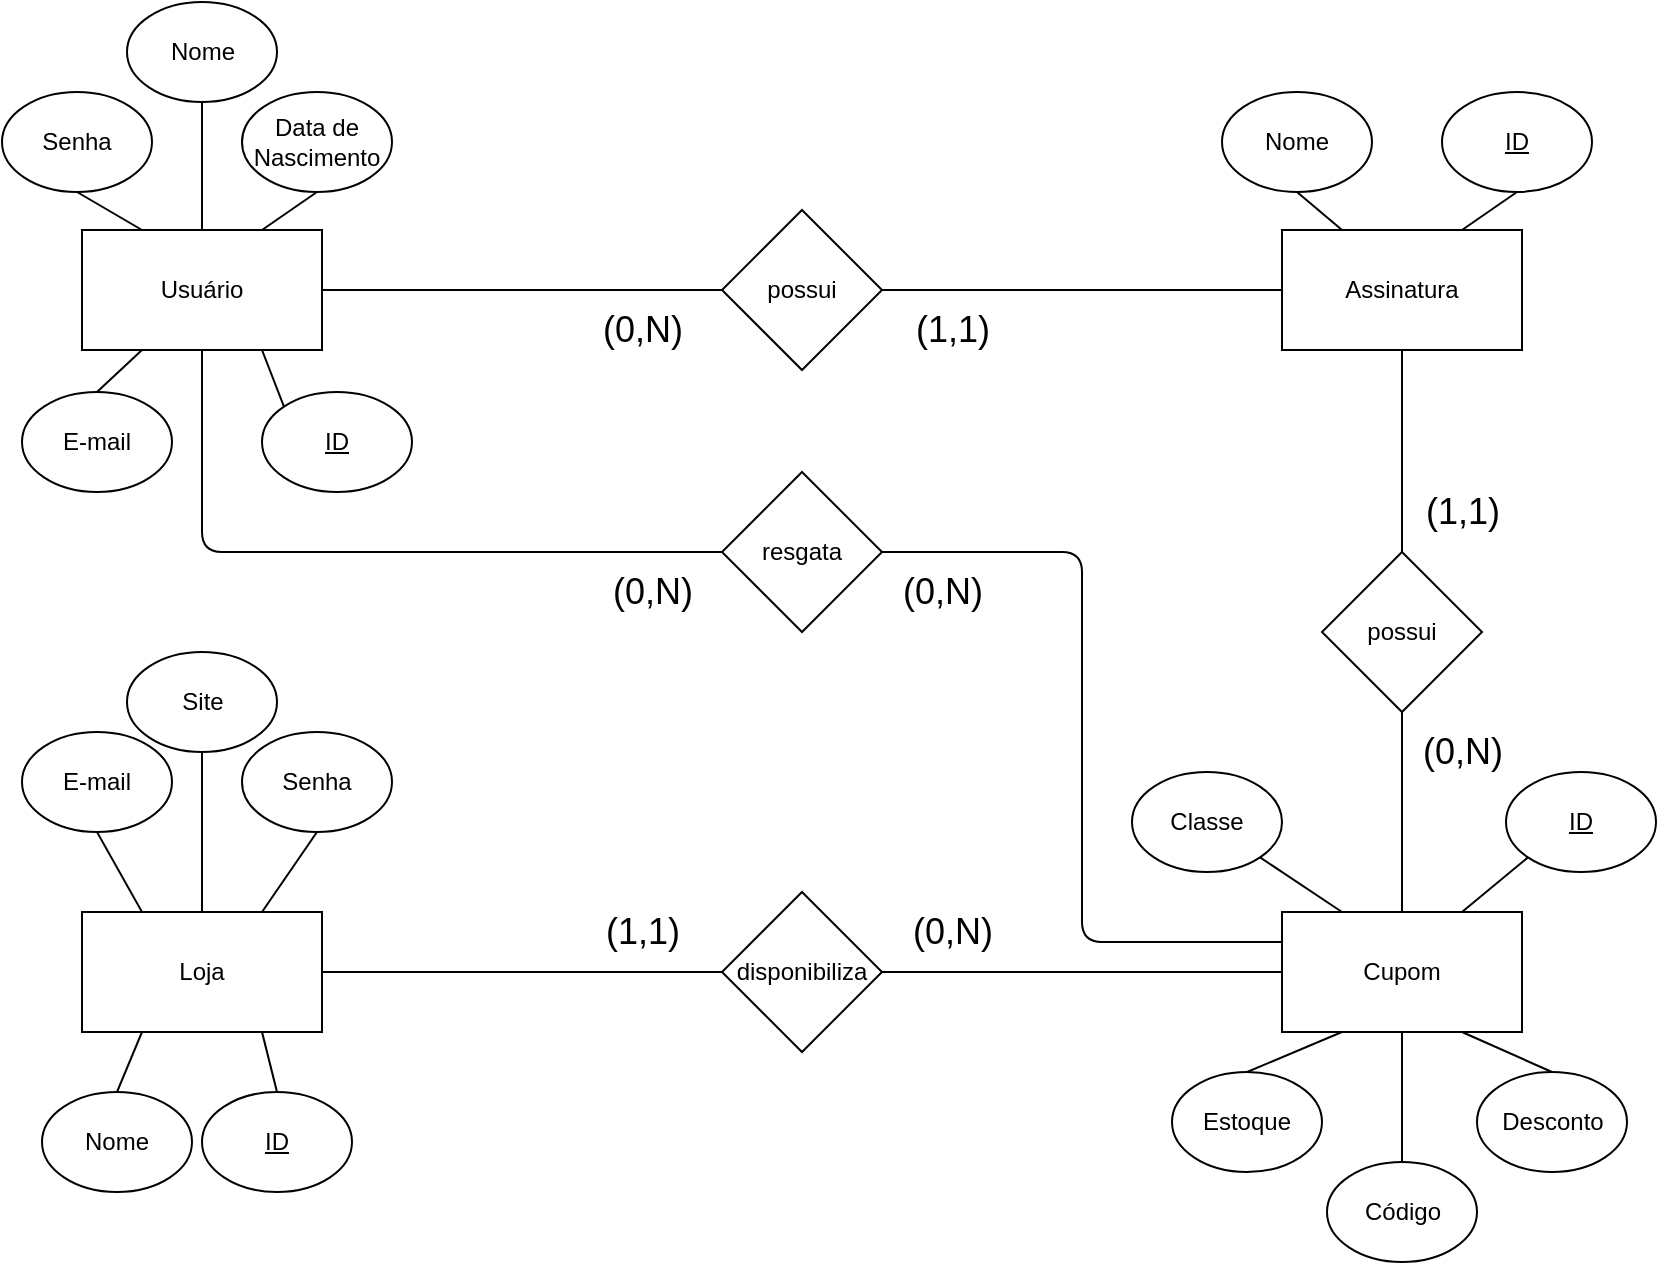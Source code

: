 <mxfile version="14.6.13" type="device"><diagram id="ay5TarGI0MLjpy6J8z-U" name="Page-1"><mxGraphModel dx="1288" dy="728" grid="1" gridSize="10" guides="1" tooltips="1" connect="1" arrows="1" fold="1" page="1" pageScale="1" pageWidth="827" pageHeight="1169" math="0" shadow="0"><root><mxCell id="0"/><mxCell id="1" parent="0"/><mxCell id="eCf7UNtmftzZG42mIyuP-1" value="Usuário" style="rounded=0;whiteSpace=wrap;html=1;" parent="1" vertex="1"><mxGeometry x="40" y="119" width="120" height="60" as="geometry"/></mxCell><mxCell id="eCf7UNtmftzZG42mIyuP-2" value="Cupom" style="rounded=0;whiteSpace=wrap;html=1;" parent="1" vertex="1"><mxGeometry x="640" y="460" width="120" height="60" as="geometry"/></mxCell><mxCell id="eCf7UNtmftzZG42mIyuP-3" value="Assinatura" style="rounded=0;whiteSpace=wrap;html=1;" parent="1" vertex="1"><mxGeometry x="640" y="119" width="120" height="60" as="geometry"/></mxCell><mxCell id="eCf7UNtmftzZG42mIyuP-4" value="" style="endArrow=none;html=1;entryX=0.25;entryY=1;entryDx=0;entryDy=0;exitX=0.5;exitY=0;exitDx=0;exitDy=0;" parent="1" source="eCf7UNtmftzZG42mIyuP-5" target="eCf7UNtmftzZG42mIyuP-1" edge="1"><mxGeometry width="50" height="50" relative="1" as="geometry"><mxPoint x="80" y="219" as="sourcePoint"/><mxPoint x="440" y="419" as="targetPoint"/></mxGeometry></mxCell><mxCell id="eCf7UNtmftzZG42mIyuP-5" value="E-mail" style="ellipse;whiteSpace=wrap;html=1;" parent="1" vertex="1"><mxGeometry x="10" y="200" width="75" height="50" as="geometry"/></mxCell><mxCell id="eCf7UNtmftzZG42mIyuP-6" value="" style="endArrow=none;html=1;entryX=0.5;entryY=0;entryDx=0;entryDy=0;exitX=0.5;exitY=1;exitDx=0;exitDy=0;" parent="1" source="eCf7UNtmftzZG42mIyuP-7" target="eCf7UNtmftzZG42mIyuP-1" edge="1"><mxGeometry width="50" height="50" relative="1" as="geometry"><mxPoint x="170" y="219" as="sourcePoint"/><mxPoint x="160" y="179" as="targetPoint"/></mxGeometry></mxCell><mxCell id="eCf7UNtmftzZG42mIyuP-7" value="Nome" style="ellipse;whiteSpace=wrap;html=1;" parent="1" vertex="1"><mxGeometry x="62.5" y="5" width="75" height="50" as="geometry"/></mxCell><mxCell id="eCf7UNtmftzZG42mIyuP-11" value="" style="endArrow=none;html=1;entryX=0.25;entryY=0;entryDx=0;entryDy=0;exitX=0.5;exitY=1;exitDx=0;exitDy=0;" parent="1" source="eCf7UNtmftzZG42mIyuP-12" target="eCf7UNtmftzZG42mIyuP-1" edge="1"><mxGeometry width="50" height="50" relative="1" as="geometry"><mxPoint x="379" y="159" as="sourcePoint"/><mxPoint x="204" y="169" as="targetPoint"/></mxGeometry></mxCell><mxCell id="eCf7UNtmftzZG42mIyuP-12" value="Senha" style="ellipse;whiteSpace=wrap;html=1;" parent="1" vertex="1"><mxGeometry y="50" width="75" height="50" as="geometry"/></mxCell><mxCell id="eCf7UNtmftzZG42mIyuP-13" value="" style="endArrow=none;html=1;entryX=0.75;entryY=0;entryDx=0;entryDy=0;exitX=0.5;exitY=1;exitDx=0;exitDy=0;" parent="1" source="eCf7UNtmftzZG42mIyuP-14" target="eCf7UNtmftzZG42mIyuP-1" edge="1"><mxGeometry width="50" height="50" relative="1" as="geometry"><mxPoint x="280" y="179" as="sourcePoint"/><mxPoint x="240" y="139" as="targetPoint"/></mxGeometry></mxCell><mxCell id="eCf7UNtmftzZG42mIyuP-14" value="Data de Nascimento" style="ellipse;whiteSpace=wrap;html=1;" parent="1" vertex="1"><mxGeometry x="120" y="50" width="75" height="50" as="geometry"/></mxCell><mxCell id="eCf7UNtmftzZG42mIyuP-15" value="" style="endArrow=none;html=1;entryX=0.75;entryY=1;entryDx=0;entryDy=0;exitX=0;exitY=0;exitDx=0;exitDy=0;" parent="1" source="eCf7UNtmftzZG42mIyuP-16" target="eCf7UNtmftzZG42mIyuP-1" edge="1"><mxGeometry width="50" height="50" relative="1" as="geometry"><mxPoint x="255" y="200" as="sourcePoint"/><mxPoint x="215" y="160" as="targetPoint"/></mxGeometry></mxCell><mxCell id="eCf7UNtmftzZG42mIyuP-16" value="&lt;u&gt;ID&lt;/u&gt;" style="ellipse;whiteSpace=wrap;html=1;" parent="1" vertex="1"><mxGeometry x="130" y="200" width="75" height="50" as="geometry"/></mxCell><mxCell id="eCf7UNtmftzZG42mIyuP-17" value="" style="endArrow=none;html=1;entryX=0.75;entryY=0;entryDx=0;entryDy=0;exitX=0.5;exitY=1;exitDx=0;exitDy=0;" parent="1" source="eCf7UNtmftzZG42mIyuP-18" target="eCf7UNtmftzZG42mIyuP-3" edge="1"><mxGeometry width="50" height="50" relative="1" as="geometry"><mxPoint x="675" y="211" as="sourcePoint"/><mxPoint x="630" y="170" as="targetPoint"/></mxGeometry></mxCell><mxCell id="eCf7UNtmftzZG42mIyuP-18" value="&lt;u&gt;ID&lt;/u&gt;" style="ellipse;whiteSpace=wrap;html=1;" parent="1" vertex="1"><mxGeometry x="720" y="50" width="75" height="50" as="geometry"/></mxCell><mxCell id="eCf7UNtmftzZG42mIyuP-22" value="" style="endArrow=none;html=1;entryX=0.25;entryY=0;entryDx=0;entryDy=0;exitX=0.5;exitY=1;exitDx=0;exitDy=0;" parent="1" source="eCf7UNtmftzZG42mIyuP-23" target="eCf7UNtmftzZG42mIyuP-3" edge="1"><mxGeometry width="50" height="50" relative="1" as="geometry"><mxPoint x="630" y="30" as="sourcePoint"/><mxPoint x="620" y="-10" as="targetPoint"/></mxGeometry></mxCell><mxCell id="eCf7UNtmftzZG42mIyuP-23" value="Nome" style="ellipse;whiteSpace=wrap;html=1;" parent="1" vertex="1"><mxGeometry x="610" y="50" width="75" height="50" as="geometry"/></mxCell><mxCell id="eCf7UNtmftzZG42mIyuP-24" value="possui" style="rhombus;whiteSpace=wrap;html=1;" parent="1" vertex="1"><mxGeometry x="360" y="109" width="80" height="80" as="geometry"/></mxCell><mxCell id="eCf7UNtmftzZG42mIyuP-25" value="" style="endArrow=none;html=1;exitX=1;exitY=0.5;exitDx=0;exitDy=0;entryX=0;entryY=0.5;entryDx=0;entryDy=0;" parent="1" source="eCf7UNtmftzZG42mIyuP-1" target="eCf7UNtmftzZG42mIyuP-24" edge="1"><mxGeometry width="50" height="50" relative="1" as="geometry"><mxPoint x="390" y="380" as="sourcePoint"/><mxPoint x="440" y="330" as="targetPoint"/></mxGeometry></mxCell><mxCell id="eCf7UNtmftzZG42mIyuP-26" value="" style="endArrow=none;html=1;entryX=1;entryY=0.5;entryDx=0;entryDy=0;" parent="1" source="eCf7UNtmftzZG42mIyuP-3" target="eCf7UNtmftzZG42mIyuP-24" edge="1"><mxGeometry width="50" height="50" relative="1" as="geometry"><mxPoint x="170" y="159" as="sourcePoint"/><mxPoint x="384" y="159" as="targetPoint"/></mxGeometry></mxCell><mxCell id="0obMioJeXmshoX4ypOAE-1" value="Loja" style="rounded=0;whiteSpace=wrap;html=1;" parent="1" vertex="1"><mxGeometry x="40" y="460" width="120" height="60" as="geometry"/></mxCell><mxCell id="0obMioJeXmshoX4ypOAE-3" value="" style="endArrow=none;html=1;exitX=1;exitY=0.5;exitDx=0;exitDy=0;entryX=0;entryY=0.5;entryDx=0;entryDy=0;" parent="1" source="0obMioJeXmshoX4ypOAE-1" target="0obMioJeXmshoX4ypOAE-4" edge="1"><mxGeometry width="50" height="50" relative="1" as="geometry"><mxPoint x="390" y="400" as="sourcePoint"/><mxPoint x="350" y="490" as="targetPoint"/></mxGeometry></mxCell><mxCell id="0obMioJeXmshoX4ypOAE-4" value="disponibiliza" style="rhombus;whiteSpace=wrap;html=1;" parent="1" vertex="1"><mxGeometry x="360" y="450" width="80" height="80" as="geometry"/></mxCell><mxCell id="0obMioJeXmshoX4ypOAE-5" value="" style="endArrow=none;html=1;exitX=1;exitY=0.5;exitDx=0;exitDy=0;entryX=0;entryY=0.5;entryDx=0;entryDy=0;" parent="1" source="0obMioJeXmshoX4ypOAE-4" target="eCf7UNtmftzZG42mIyuP-2" edge="1"><mxGeometry width="50" height="50" relative="1" as="geometry"><mxPoint x="440" y="510" as="sourcePoint"/><mxPoint x="640" y="510" as="targetPoint"/></mxGeometry></mxCell><mxCell id="0obMioJeXmshoX4ypOAE-6" value="" style="endArrow=none;html=1;exitX=0.5;exitY=0;exitDx=0;exitDy=0;entryX=0.5;entryY=1;entryDx=0;entryDy=0;" parent="1" source="eCf7UNtmftzZG42mIyuP-2" target="0obMioJeXmshoX4ypOAE-7" edge="1"><mxGeometry width="50" height="50" relative="1" as="geometry"><mxPoint x="390" y="400" as="sourcePoint"/><mxPoint x="700" y="340" as="targetPoint"/></mxGeometry></mxCell><mxCell id="0obMioJeXmshoX4ypOAE-7" value="possui" style="rhombus;whiteSpace=wrap;html=1;" parent="1" vertex="1"><mxGeometry x="660" y="280" width="80" height="80" as="geometry"/></mxCell><mxCell id="0obMioJeXmshoX4ypOAE-8" value="" style="endArrow=none;html=1;exitX=0.5;exitY=0;exitDx=0;exitDy=0;entryX=0.5;entryY=1;entryDx=0;entryDy=0;" parent="1" source="0obMioJeXmshoX4ypOAE-7" target="eCf7UNtmftzZG42mIyuP-3" edge="1"><mxGeometry width="50" height="50" relative="1" as="geometry"><mxPoint x="720" y="320" as="sourcePoint"/><mxPoint x="720" y="210" as="targetPoint"/></mxGeometry></mxCell><mxCell id="0obMioJeXmshoX4ypOAE-9" value="" style="endArrow=none;html=1;entryX=0.25;entryY=1;entryDx=0;entryDy=0;exitX=0.5;exitY=0;exitDx=0;exitDy=0;" parent="1" source="0obMioJeXmshoX4ypOAE-10" target="0obMioJeXmshoX4ypOAE-1" edge="1"><mxGeometry width="50" height="50" relative="1" as="geometry"><mxPoint x="120" y="595" as="sourcePoint"/><mxPoint x="80" y="555" as="targetPoint"/></mxGeometry></mxCell><mxCell id="0obMioJeXmshoX4ypOAE-10" value="Nome" style="ellipse;whiteSpace=wrap;html=1;" parent="1" vertex="1"><mxGeometry x="20" y="550" width="75" height="50" as="geometry"/></mxCell><mxCell id="0obMioJeXmshoX4ypOAE-11" value="" style="endArrow=none;html=1;entryX=0.75;entryY=1;entryDx=0;entryDy=0;exitX=0.5;exitY=0;exitDx=0;exitDy=0;" parent="1" source="0obMioJeXmshoX4ypOAE-12" target="0obMioJeXmshoX4ypOAE-1" edge="1"><mxGeometry width="50" height="50" relative="1" as="geometry"><mxPoint x="205" y="576" as="sourcePoint"/><mxPoint x="110" y="540" as="targetPoint"/></mxGeometry></mxCell><mxCell id="0obMioJeXmshoX4ypOAE-12" value="&lt;u&gt;ID&lt;/u&gt;" style="ellipse;whiteSpace=wrap;html=1;" parent="1" vertex="1"><mxGeometry x="100" y="550" width="75" height="50" as="geometry"/></mxCell><mxCell id="0obMioJeXmshoX4ypOAE-13" value="" style="endArrow=none;html=1;entryX=0.25;entryY=0;entryDx=0;entryDy=0;exitX=0.5;exitY=1;exitDx=0;exitDy=0;" parent="1" source="0obMioJeXmshoX4ypOAE-14" target="0obMioJeXmshoX4ypOAE-1" edge="1"><mxGeometry width="50" height="50" relative="1" as="geometry"><mxPoint x="100" y="385" as="sourcePoint"/><mxPoint x="60" y="345" as="targetPoint"/></mxGeometry></mxCell><mxCell id="0obMioJeXmshoX4ypOAE-14" value="E-mail" style="ellipse;whiteSpace=wrap;html=1;" parent="1" vertex="1"><mxGeometry x="10" y="370" width="75" height="50" as="geometry"/></mxCell><mxCell id="0obMioJeXmshoX4ypOAE-15" value="" style="endArrow=none;html=1;entryX=0.5;entryY=0;entryDx=0;entryDy=0;exitX=0.5;exitY=1;exitDx=0;exitDy=0;" parent="1" source="0obMioJeXmshoX4ypOAE-16" target="0obMioJeXmshoX4ypOAE-1" edge="1"><mxGeometry width="50" height="50" relative="1" as="geometry"><mxPoint x="185" y="366" as="sourcePoint"/><mxPoint x="90" y="330" as="targetPoint"/></mxGeometry></mxCell><mxCell id="0obMioJeXmshoX4ypOAE-16" value="Site" style="ellipse;whiteSpace=wrap;html=1;" parent="1" vertex="1"><mxGeometry x="62.5" y="330" width="75" height="50" as="geometry"/></mxCell><mxCell id="0obMioJeXmshoX4ypOAE-17" value="Senha" style="ellipse;whiteSpace=wrap;html=1;" parent="1" vertex="1"><mxGeometry x="120" y="370" width="75" height="50" as="geometry"/></mxCell><mxCell id="0obMioJeXmshoX4ypOAE-18" value="" style="endArrow=none;html=1;entryX=0.75;entryY=0;entryDx=0;entryDy=0;exitX=0.5;exitY=1;exitDx=0;exitDy=0;" parent="1" source="0obMioJeXmshoX4ypOAE-17" target="0obMioJeXmshoX4ypOAE-1" edge="1"><mxGeometry width="50" height="50" relative="1" as="geometry"><mxPoint x="167.5" y="440" as="sourcePoint"/><mxPoint x="140" y="470" as="targetPoint"/></mxGeometry></mxCell><mxCell id="0obMioJeXmshoX4ypOAE-20" value="Código" style="ellipse;whiteSpace=wrap;html=1;" parent="1" vertex="1"><mxGeometry x="662.5" y="585" width="75" height="50" as="geometry"/></mxCell><mxCell id="0obMioJeXmshoX4ypOAE-21" value="" style="endArrow=none;html=1;exitX=0.5;exitY=0;exitDx=0;exitDy=0;entryX=0.5;entryY=1;entryDx=0;entryDy=0;" parent="1" source="0obMioJeXmshoX4ypOAE-20" target="eCf7UNtmftzZG42mIyuP-2" edge="1"><mxGeometry width="50" height="50" relative="1" as="geometry"><mxPoint x="667.5" y="550" as="sourcePoint"/><mxPoint x="660" y="585" as="targetPoint"/></mxGeometry></mxCell><mxCell id="0obMioJeXmshoX4ypOAE-22" value="Desconto" style="ellipse;whiteSpace=wrap;html=1;" parent="1" vertex="1"><mxGeometry x="737.5" y="540" width="75" height="50" as="geometry"/></mxCell><mxCell id="0obMioJeXmshoX4ypOAE-23" value="" style="endArrow=none;html=1;entryX=0.75;entryY=1;entryDx=0;entryDy=0;exitX=0.5;exitY=0;exitDx=0;exitDy=0;" parent="1" source="0obMioJeXmshoX4ypOAE-22" target="eCf7UNtmftzZG42mIyuP-2" edge="1"><mxGeometry width="50" height="50" relative="1" as="geometry"><mxPoint x="747.5" y="550" as="sourcePoint"/><mxPoint x="750" y="520" as="targetPoint"/></mxGeometry></mxCell><mxCell id="0obMioJeXmshoX4ypOAE-24" value="Estoque" style="ellipse;whiteSpace=wrap;html=1;" parent="1" vertex="1"><mxGeometry x="585" y="540" width="75" height="50" as="geometry"/></mxCell><mxCell id="0obMioJeXmshoX4ypOAE-25" value="" style="endArrow=none;html=1;entryX=0.25;entryY=1;entryDx=0;entryDy=0;exitX=0.5;exitY=0;exitDx=0;exitDy=0;" parent="1" source="0obMioJeXmshoX4ypOAE-24" target="eCf7UNtmftzZG42mIyuP-2" edge="1"><mxGeometry width="50" height="50" relative="1" as="geometry"><mxPoint x="592.5" y="540" as="sourcePoint"/><mxPoint x="595" y="510" as="targetPoint"/></mxGeometry></mxCell><mxCell id="LulZcdcqpQa5CK1rQutr-4" value="&lt;font style=&quot;font-size: 18px&quot;&gt;(0,N)&lt;/font&gt;" style="text;html=1;align=center;verticalAlign=middle;resizable=0;points=[];autosize=1;strokeColor=none;" parent="1" vertex="1"><mxGeometry x="445" y="460" width="60" height="20" as="geometry"/></mxCell><mxCell id="LulZcdcqpQa5CK1rQutr-5" value="&lt;font style=&quot;font-size: 18px&quot;&gt;(1,1)&lt;/font&gt;" style="text;html=1;align=center;verticalAlign=middle;resizable=0;points=[];autosize=1;strokeColor=none;" parent="1" vertex="1"><mxGeometry x="295" y="460" width="50" height="20" as="geometry"/></mxCell><mxCell id="LulZcdcqpQa5CK1rQutr-6" value="&lt;font style=&quot;font-size: 18px&quot;&gt;(1,1)&lt;/font&gt;" style="text;html=1;align=center;verticalAlign=middle;resizable=0;points=[];autosize=1;strokeColor=none;" parent="1" vertex="1"><mxGeometry x="450" y="159" width="50" height="20" as="geometry"/></mxCell><mxCell id="LulZcdcqpQa5CK1rQutr-7" value="&lt;font style=&quot;font-size: 18px&quot;&gt;(0,N)&lt;/font&gt;" style="text;html=1;align=center;verticalAlign=middle;resizable=0;points=[];autosize=1;strokeColor=none;" parent="1" vertex="1"><mxGeometry x="700" y="370" width="60" height="20" as="geometry"/></mxCell><mxCell id="LulZcdcqpQa5CK1rQutr-8" value="&lt;font style=&quot;font-size: 18px&quot;&gt;(0,N)&lt;/font&gt;" style="text;html=1;align=center;verticalAlign=middle;resizable=0;points=[];autosize=1;strokeColor=none;" parent="1" vertex="1"><mxGeometry x="290" y="159" width="60" height="20" as="geometry"/></mxCell><mxCell id="LulZcdcqpQa5CK1rQutr-9" value="&lt;font style=&quot;font-size: 18px&quot;&gt;(1,1)&lt;/font&gt;" style="text;html=1;align=center;verticalAlign=middle;resizable=0;points=[];autosize=1;strokeColor=none;" parent="1" vertex="1"><mxGeometry x="705" y="250" width="50" height="20" as="geometry"/></mxCell><mxCell id="6cne8vZdfUBGcNnQGKcl-3" value="resgata" style="rhombus;whiteSpace=wrap;html=1;" parent="1" vertex="1"><mxGeometry x="360" y="240" width="80" height="80" as="geometry"/></mxCell><mxCell id="6cne8vZdfUBGcNnQGKcl-6" value="" style="endArrow=none;html=1;entryX=0;entryY=0.25;entryDx=0;entryDy=0;edgeStyle=orthogonalEdgeStyle;exitX=1;exitY=0.5;exitDx=0;exitDy=0;" parent="1" source="6cne8vZdfUBGcNnQGKcl-3" target="eCf7UNtmftzZG42mIyuP-2" edge="1"><mxGeometry width="50" height="50" relative="1" as="geometry"><mxPoint x="550" y="410" as="sourcePoint"/><mxPoint x="440" y="350" as="targetPoint"/></mxGeometry></mxCell><mxCell id="6cne8vZdfUBGcNnQGKcl-8" value="" style="endArrow=none;html=1;exitX=0;exitY=0.5;exitDx=0;exitDy=0;entryX=0.5;entryY=1;entryDx=0;entryDy=0;edgeStyle=orthogonalEdgeStyle;" parent="1" source="6cne8vZdfUBGcNnQGKcl-3" target="eCf7UNtmftzZG42mIyuP-1" edge="1"><mxGeometry width="50" height="50" relative="1" as="geometry"><mxPoint x="420" y="380" as="sourcePoint"/><mxPoint x="470" y="330" as="targetPoint"/></mxGeometry></mxCell><mxCell id="6cne8vZdfUBGcNnQGKcl-9" value="&lt;font style=&quot;font-size: 18px&quot;&gt;(0,N)&lt;/font&gt;" style="text;html=1;align=center;verticalAlign=middle;resizable=0;points=[];autosize=1;strokeColor=none;" parent="1" vertex="1"><mxGeometry x="295" y="290" width="60" height="20" as="geometry"/></mxCell><mxCell id="6cne8vZdfUBGcNnQGKcl-10" value="&lt;font style=&quot;font-size: 18px&quot;&gt;(0,N)&lt;/font&gt;" style="text;html=1;align=center;verticalAlign=middle;resizable=0;points=[];autosize=1;strokeColor=none;" parent="1" vertex="1"><mxGeometry x="440" y="290" width="60" height="20" as="geometry"/></mxCell><mxCell id="6cne8vZdfUBGcNnQGKcl-11" value="&lt;u&gt;ID&lt;/u&gt;" style="ellipse;whiteSpace=wrap;html=1;" parent="1" vertex="1"><mxGeometry x="752" y="390" width="75" height="50" as="geometry"/></mxCell><mxCell id="6cne8vZdfUBGcNnQGKcl-12" value="" style="endArrow=none;html=1;entryX=0;entryY=1;entryDx=0;entryDy=0;exitX=0.75;exitY=0;exitDx=0;exitDy=0;" parent="1" source="eCf7UNtmftzZG42mIyuP-2" target="6cne8vZdfUBGcNnQGKcl-11" edge="1"><mxGeometry width="50" height="50" relative="1" as="geometry"><mxPoint x="550" y="380" as="sourcePoint"/><mxPoint x="600" y="330" as="targetPoint"/></mxGeometry></mxCell><mxCell id="Dka1EGVweqQgqu61kzvU-1" value="" style="endArrow=none;html=1;exitX=0.25;exitY=0;exitDx=0;exitDy=0;entryX=1;entryY=1;entryDx=0;entryDy=0;" edge="1" parent="1" source="eCf7UNtmftzZG42mIyuP-2" target="Dka1EGVweqQgqu61kzvU-2"><mxGeometry width="50" height="50" relative="1" as="geometry"><mxPoint x="460" y="570" as="sourcePoint"/><mxPoint x="630" y="420" as="targetPoint"/></mxGeometry></mxCell><mxCell id="Dka1EGVweqQgqu61kzvU-2" value="Classe" style="ellipse;whiteSpace=wrap;html=1;" vertex="1" parent="1"><mxGeometry x="565" y="390" width="75" height="50" as="geometry"/></mxCell></root></mxGraphModel></diagram></mxfile>